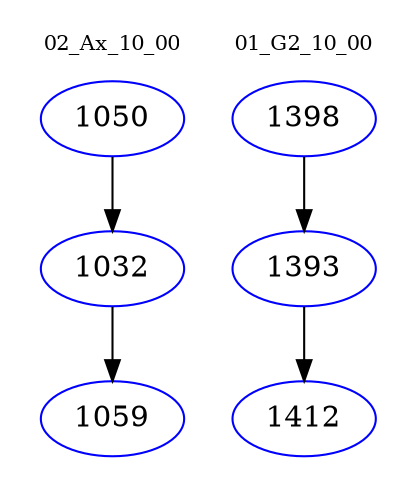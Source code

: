 digraph{
subgraph cluster_0 {
color = white
label = "02_Ax_10_00";
fontsize=10;
T0_1050 [label="1050", color="blue"]
T0_1050 -> T0_1032 [color="black"]
T0_1032 [label="1032", color="blue"]
T0_1032 -> T0_1059 [color="black"]
T0_1059 [label="1059", color="blue"]
}
subgraph cluster_1 {
color = white
label = "01_G2_10_00";
fontsize=10;
T1_1398 [label="1398", color="blue"]
T1_1398 -> T1_1393 [color="black"]
T1_1393 [label="1393", color="blue"]
T1_1393 -> T1_1412 [color="black"]
T1_1412 [label="1412", color="blue"]
}
}
